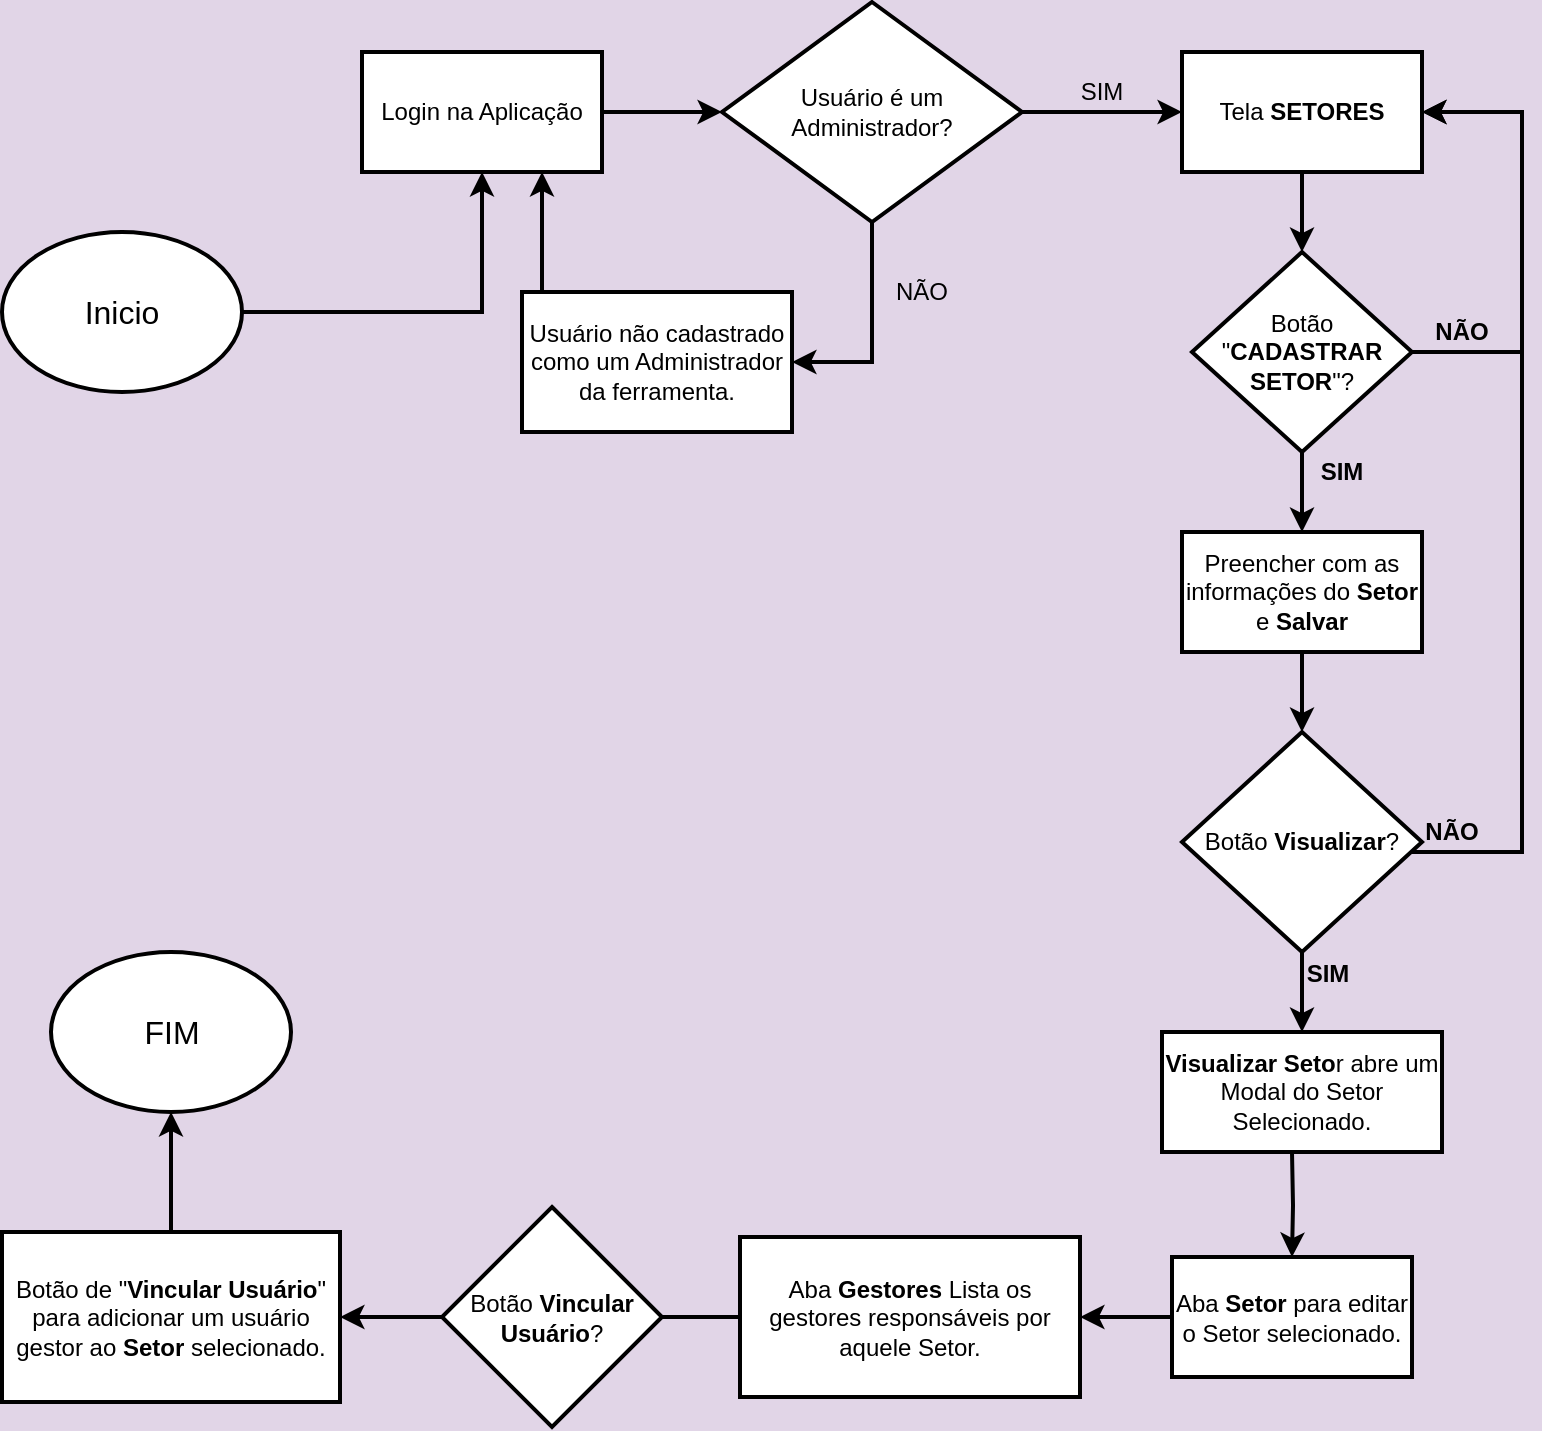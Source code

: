 <mxfile version="14.4.3" type="device" pages="2"><diagram id="ybmppl805WzKTcjxtsdy" name="ProcessoSetores-Admin"><mxGraphModel dx="1296" dy="734" grid="1" gridSize="10" guides="1" tooltips="1" connect="1" arrows="1" fold="1" page="1" pageScale="1" pageWidth="827" pageHeight="1169" background="#E1D5E7" math="0" shadow="0"><root><mxCell id="0"/><mxCell id="1" parent="0"/><mxCell id="wkurmkqhcIpq354lneKo-3" value="" style="edgeStyle=orthogonalEdgeStyle;rounded=0;orthogonalLoop=1;jettySize=auto;html=1;strokeWidth=2;labelPosition=center;verticalLabelPosition=middle;align=center;verticalAlign=middle;" edge="1" parent="1" source="wkurmkqhcIpq354lneKo-1" target="wkurmkqhcIpq354lneKo-2"><mxGeometry relative="1" as="geometry"/></mxCell><mxCell id="wkurmkqhcIpq354lneKo-1" value="&lt;font style=&quot;font-size: 16px&quot;&gt;Inicio&lt;/font&gt;" style="ellipse;whiteSpace=wrap;html=1;strokeWidth=2;labelPosition=center;verticalLabelPosition=middle;align=center;verticalAlign=middle;" vertex="1" parent="1"><mxGeometry x="40" y="240" width="120" height="80" as="geometry"/></mxCell><mxCell id="wkurmkqhcIpq354lneKo-5" value="" style="edgeStyle=orthogonalEdgeStyle;rounded=0;orthogonalLoop=1;jettySize=auto;html=1;strokeWidth=2;labelPosition=center;verticalLabelPosition=middle;align=center;verticalAlign=middle;" edge="1" parent="1" source="wkurmkqhcIpq354lneKo-2" target="wkurmkqhcIpq354lneKo-4"><mxGeometry relative="1" as="geometry"/></mxCell><mxCell id="wkurmkqhcIpq354lneKo-2" value="Login na Aplicação" style="rounded=0;whiteSpace=wrap;html=1;strokeWidth=2;labelPosition=center;verticalLabelPosition=middle;align=center;verticalAlign=middle;" vertex="1" parent="1"><mxGeometry x="220" y="150" width="120" height="60" as="geometry"/></mxCell><mxCell id="wkurmkqhcIpq354lneKo-8" value="" style="edgeStyle=orthogonalEdgeStyle;rounded=0;orthogonalLoop=1;jettySize=auto;html=1;strokeWidth=2;labelPosition=center;verticalLabelPosition=middle;align=center;verticalAlign=middle;" edge="1" parent="1" source="wkurmkqhcIpq354lneKo-4" target="wkurmkqhcIpq354lneKo-6"><mxGeometry relative="1" as="geometry"/></mxCell><mxCell id="wkurmkqhcIpq354lneKo-10" value="" style="edgeStyle=orthogonalEdgeStyle;rounded=0;orthogonalLoop=1;jettySize=auto;html=1;entryX=1;entryY=0.5;entryDx=0;entryDy=0;strokeWidth=2;labelPosition=center;verticalLabelPosition=middle;align=center;verticalAlign=middle;" edge="1" parent="1" source="wkurmkqhcIpq354lneKo-4" target="wkurmkqhcIpq354lneKo-7"><mxGeometry relative="1" as="geometry"><mxPoint x="475" y="360" as="targetPoint"/></mxGeometry></mxCell><mxCell id="wkurmkqhcIpq354lneKo-4" value="Usuário é um Administrador?" style="rhombus;whiteSpace=wrap;html=1;rounded=0;strokeWidth=2;labelPosition=center;verticalLabelPosition=middle;align=center;verticalAlign=middle;" vertex="1" parent="1"><mxGeometry x="400" y="125" width="150" height="110" as="geometry"/></mxCell><mxCell id="wkurmkqhcIpq354lneKo-14" value="" style="edgeStyle=orthogonalEdgeStyle;rounded=0;orthogonalLoop=1;jettySize=auto;html=1;strokeWidth=2;labelPosition=center;verticalLabelPosition=middle;align=center;verticalAlign=middle;" edge="1" parent="1" source="wkurmkqhcIpq354lneKo-29" target="wkurmkqhcIpq354lneKo-13"><mxGeometry relative="1" as="geometry"/></mxCell><mxCell id="wkurmkqhcIpq354lneKo-6" value="Tela &lt;b&gt;SETORES&lt;/b&gt;" style="rounded=0;whiteSpace=wrap;html=1;strokeWidth=2;labelPosition=center;verticalLabelPosition=middle;align=center;verticalAlign=middle;" vertex="1" parent="1"><mxGeometry x="630" y="150" width="120" height="60" as="geometry"/></mxCell><mxCell id="wkurmkqhcIpq354lneKo-7" value="&lt;p&gt;&lt;font style=&quot;font-size: 12px&quot;&gt;Usuário não cadastrado como um Administrador da ferramenta.&lt;/font&gt;&lt;/p&gt;" style="rounded=0;whiteSpace=wrap;html=1;strokeWidth=2;labelPosition=center;verticalLabelPosition=middle;align=center;verticalAlign=middle;" vertex="1" parent="1"><mxGeometry x="300" y="270" width="135" height="70" as="geometry"/></mxCell><mxCell id="wkurmkqhcIpq354lneKo-11" value="SIM" style="text;html=1;strokeColor=none;fillColor=none;align=center;verticalAlign=middle;whiteSpace=wrap;rounded=0;strokeWidth=2;labelPosition=center;verticalLabelPosition=middle;" vertex="1" parent="1"><mxGeometry x="570" y="160" width="40" height="20" as="geometry"/></mxCell><mxCell id="wkurmkqhcIpq354lneKo-12" value="NÃO" style="text;html=1;strokeColor=none;fillColor=none;align=center;verticalAlign=middle;whiteSpace=wrap;rounded=0;strokeWidth=2;labelPosition=center;verticalLabelPosition=middle;" vertex="1" parent="1"><mxGeometry x="480" y="260" width="40" height="20" as="geometry"/></mxCell><mxCell id="wkurmkqhcIpq354lneKo-34" value="" style="edgeStyle=orthogonalEdgeStyle;rounded=0;orthogonalLoop=1;jettySize=auto;html=1;strokeWidth=2;" edge="1" parent="1" source="wkurmkqhcIpq354lneKo-13" target="wkurmkqhcIpq354lneKo-31"><mxGeometry relative="1" as="geometry"/></mxCell><mxCell id="wkurmkqhcIpq354lneKo-13" value="Preencher com as informações do &lt;b&gt;Setor &lt;/b&gt;e&lt;b&gt;&amp;nbsp;Salvar&lt;/b&gt;" style="whiteSpace=wrap;html=1;rounded=0;strokeWidth=2;labelPosition=center;verticalLabelPosition=middle;align=center;verticalAlign=middle;" vertex="1" parent="1"><mxGeometry x="630" y="390" width="120" height="60" as="geometry"/></mxCell><mxCell id="wkurmkqhcIpq354lneKo-16" value="" style="endArrow=classic;html=1;entryX=0.75;entryY=1;entryDx=0;entryDy=0;exitX=0.074;exitY=0.014;exitDx=0;exitDy=0;exitPerimeter=0;strokeWidth=2;labelPosition=center;verticalLabelPosition=middle;align=center;verticalAlign=middle;" edge="1" parent="1" source="wkurmkqhcIpq354lneKo-7" target="wkurmkqhcIpq354lneKo-2"><mxGeometry width="50" height="50" relative="1" as="geometry"><mxPoint x="310" y="250" as="sourcePoint"/><mxPoint x="360" y="250" as="targetPoint"/></mxGeometry></mxCell><mxCell id="wkurmkqhcIpq354lneKo-20" value="" style="edgeStyle=orthogonalEdgeStyle;rounded=0;orthogonalLoop=1;jettySize=auto;html=1;strokeWidth=2;labelPosition=center;verticalLabelPosition=middle;align=center;verticalAlign=middle;" edge="1" parent="1" target="wkurmkqhcIpq354lneKo-19"><mxGeometry relative="1" as="geometry"><mxPoint x="685" y="700" as="sourcePoint"/></mxGeometry></mxCell><mxCell id="wkurmkqhcIpq354lneKo-17" value="&lt;b&gt;Visualizar Seto&lt;/b&gt;r abre um Modal do Setor Selecionado." style="whiteSpace=wrap;html=1;rounded=0;strokeWidth=2;labelPosition=center;verticalLabelPosition=middle;align=center;verticalAlign=middle;" vertex="1" parent="1"><mxGeometry x="620" y="640" width="140" height="60" as="geometry"/></mxCell><mxCell id="wkurmkqhcIpq354lneKo-22" value="" style="edgeStyle=orthogonalEdgeStyle;rounded=0;orthogonalLoop=1;jettySize=auto;html=1;strokeWidth=2;labelPosition=center;verticalLabelPosition=middle;align=center;verticalAlign=middle;" edge="1" parent="1" source="wkurmkqhcIpq354lneKo-19" target="wkurmkqhcIpq354lneKo-21"><mxGeometry relative="1" as="geometry"/></mxCell><mxCell id="wkurmkqhcIpq354lneKo-19" value="Aba &lt;b&gt;Setor &lt;/b&gt;para editar o Setor selecionado." style="whiteSpace=wrap;html=1;rounded=0;strokeWidth=2;labelPosition=center;verticalLabelPosition=middle;align=center;verticalAlign=middle;" vertex="1" parent="1"><mxGeometry x="625" y="752.5" width="120" height="60" as="geometry"/></mxCell><mxCell id="wkurmkqhcIpq354lneKo-36" value="" style="edgeStyle=orthogonalEdgeStyle;rounded=0;orthogonalLoop=1;jettySize=auto;html=1;strokeWidth=2;" edge="1" parent="1" source="wkurmkqhcIpq354lneKo-21" target="wkurmkqhcIpq354lneKo-26"><mxGeometry relative="1" as="geometry"/></mxCell><mxCell id="wkurmkqhcIpq354lneKo-21" value="Aba &lt;b&gt;Gestores &lt;/b&gt;Lista os gestores responsáveis por aquele Setor." style="whiteSpace=wrap;html=1;rounded=0;strokeWidth=2;labelPosition=center;verticalLabelPosition=middle;align=center;verticalAlign=middle;" vertex="1" parent="1"><mxGeometry x="409" y="742.5" width="170" height="80" as="geometry"/></mxCell><mxCell id="A2xa69NC4Z05iqN-c_5Q-2" value="" style="edgeStyle=orthogonalEdgeStyle;rounded=0;orthogonalLoop=1;jettySize=auto;html=1;strokeWidth=2;" edge="1" parent="1" source="wkurmkqhcIpq354lneKo-26" target="A2xa69NC4Z05iqN-c_5Q-1"><mxGeometry relative="1" as="geometry"/></mxCell><mxCell id="wkurmkqhcIpq354lneKo-26" value="&lt;font style=&quot;font-size: 12px&quot;&gt;Botão de &quot;&lt;b&gt;Vincular Usuário&lt;/b&gt;&quot; para adicionar um usuário gestor ao &lt;b&gt;Setor &lt;/b&gt;selecionado.&lt;/font&gt;" style="whiteSpace=wrap;html=1;rounded=0;strokeWidth=2;labelPosition=center;verticalLabelPosition=middle;align=center;verticalAlign=middle;" vertex="1" parent="1"><mxGeometry x="40" y="740" width="169" height="85" as="geometry"/></mxCell><mxCell id="wkurmkqhcIpq354lneKo-42" style="edgeStyle=orthogonalEdgeStyle;rounded=0;orthogonalLoop=1;jettySize=auto;html=1;entryX=1;entryY=0.5;entryDx=0;entryDy=0;strokeWidth=2;" edge="1" parent="1" source="wkurmkqhcIpq354lneKo-29" target="wkurmkqhcIpq354lneKo-6"><mxGeometry relative="1" as="geometry"><Array as="points"><mxPoint x="690" y="300"/><mxPoint x="800" y="300"/><mxPoint x="800" y="180"/></Array></mxGeometry></mxCell><mxCell id="wkurmkqhcIpq354lneKo-29" value="Botão &quot;&lt;b&gt;CADASTRAR SETOR&lt;/b&gt;&quot;?" style="rhombus;whiteSpace=wrap;html=1;strokeWidth=2;" vertex="1" parent="1"><mxGeometry x="635" y="250" width="110" height="100" as="geometry"/></mxCell><mxCell id="wkurmkqhcIpq354lneKo-30" value="" style="edgeStyle=orthogonalEdgeStyle;rounded=0;orthogonalLoop=1;jettySize=auto;html=1;strokeWidth=2;labelPosition=center;verticalLabelPosition=middle;align=center;verticalAlign=middle;" edge="1" parent="1" source="wkurmkqhcIpq354lneKo-6" target="wkurmkqhcIpq354lneKo-29"><mxGeometry relative="1" as="geometry"><mxPoint x="690" y="210" as="sourcePoint"/><mxPoint x="690" y="410" as="targetPoint"/></mxGeometry></mxCell><mxCell id="wkurmkqhcIpq354lneKo-35" value="" style="edgeStyle=orthogonalEdgeStyle;rounded=0;orthogonalLoop=1;jettySize=auto;html=1;strokeWidth=2;" edge="1" parent="1" source="wkurmkqhcIpq354lneKo-31" target="wkurmkqhcIpq354lneKo-17"><mxGeometry relative="1" as="geometry"/></mxCell><mxCell id="wkurmkqhcIpq354lneKo-47" style="edgeStyle=orthogonalEdgeStyle;rounded=0;orthogonalLoop=1;jettySize=auto;html=1;strokeWidth=2;entryX=1;entryY=0.5;entryDx=0;entryDy=0;" edge="1" parent="1" source="wkurmkqhcIpq354lneKo-31" target="wkurmkqhcIpq354lneKo-6"><mxGeometry relative="1" as="geometry"><mxPoint x="800" y="240" as="targetPoint"/><Array as="points"><mxPoint x="690" y="550"/><mxPoint x="800" y="550"/><mxPoint x="800" y="180"/></Array></mxGeometry></mxCell><mxCell id="wkurmkqhcIpq354lneKo-31" value="Botão &lt;b&gt;Visualizar&lt;/b&gt;?" style="rhombus;whiteSpace=wrap;html=1;strokeWidth=2;" vertex="1" parent="1"><mxGeometry x="630" y="490" width="120" height="110" as="geometry"/></mxCell><mxCell id="wkurmkqhcIpq354lneKo-37" value="Botão &lt;b&gt;Vincular Usuário&lt;/b&gt;?" style="rhombus;whiteSpace=wrap;html=1;strokeWidth=2;" vertex="1" parent="1"><mxGeometry x="260" y="727.5" width="110" height="110" as="geometry"/></mxCell><mxCell id="wkurmkqhcIpq354lneKo-43" value="&lt;b&gt;SIM&lt;/b&gt;" style="text;html=1;strokeColor=none;fillColor=none;align=center;verticalAlign=middle;whiteSpace=wrap;rounded=0;" vertex="1" parent="1"><mxGeometry x="690" y="350" width="40" height="20" as="geometry"/></mxCell><mxCell id="wkurmkqhcIpq354lneKo-45" value="NÃO" style="text;html=1;strokeColor=none;fillColor=none;align=center;verticalAlign=middle;whiteSpace=wrap;rounded=0;fontStyle=1" vertex="1" parent="1"><mxGeometry x="750" y="280" width="40" height="20" as="geometry"/></mxCell><mxCell id="wkurmkqhcIpq354lneKo-48" value="NÃO" style="text;html=1;strokeColor=none;fillColor=none;align=center;verticalAlign=middle;whiteSpace=wrap;rounded=0;fontStyle=1" vertex="1" parent="1"><mxGeometry x="745" y="530" width="40" height="20" as="geometry"/></mxCell><mxCell id="wkurmkqhcIpq354lneKo-49" value="&lt;b&gt;SIM&lt;/b&gt;" style="text;html=1;strokeColor=none;fillColor=none;align=center;verticalAlign=middle;whiteSpace=wrap;rounded=0;" vertex="1" parent="1"><mxGeometry x="683" y="601" width="40" height="20" as="geometry"/></mxCell><mxCell id="A2xa69NC4Z05iqN-c_5Q-1" value="&lt;font style=&quot;font-size: 16px&quot;&gt;FIM&lt;/font&gt;" style="ellipse;whiteSpace=wrap;html=1;rounded=0;strokeWidth=2;" vertex="1" parent="1"><mxGeometry x="64.5" y="600" width="120" height="80" as="geometry"/></mxCell></root></mxGraphModel></diagram><diagram id="Oy2bX1gXoKLFSBUXHjo8" name="Page-2"><mxGraphModel dx="1102" dy="624" grid="1" gridSize="10" guides="1" tooltips="1" connect="1" arrows="1" fold="1" page="1" pageScale="1" pageWidth="827" pageHeight="1169" math="0" shadow="0"><root><mxCell id="FI0K2i3-niCoaSdpRFTv-0"/><mxCell id="FI0K2i3-niCoaSdpRFTv-1" parent="FI0K2i3-niCoaSdpRFTv-0"/><mxCell id="NbBGMSxHM4KDiYQPiQ_E-2" value="" style="edgeStyle=orthogonalEdgeStyle;rounded=0;orthogonalLoop=1;jettySize=auto;html=1;strokeWidth=2;" edge="1" parent="FI0K2i3-niCoaSdpRFTv-1" source="NbBGMSxHM4KDiYQPiQ_E-0" target="NbBGMSxHM4KDiYQPiQ_E-1"><mxGeometry relative="1" as="geometry"/></mxCell><mxCell id="NbBGMSxHM4KDiYQPiQ_E-0" value="Inicio" style="ellipse;whiteSpace=wrap;html=1;strokeWidth=2;" vertex="1" parent="FI0K2i3-niCoaSdpRFTv-1"><mxGeometry x="40" y="30" width="120" height="80" as="geometry"/></mxCell><mxCell id="NbBGMSxHM4KDiYQPiQ_E-4" value="" style="edgeStyle=orthogonalEdgeStyle;rounded=0;orthogonalLoop=1;jettySize=auto;html=1;strokeWidth=2;" edge="1" parent="FI0K2i3-niCoaSdpRFTv-1" source="NbBGMSxHM4KDiYQPiQ_E-1" target="NbBGMSxHM4KDiYQPiQ_E-3"><mxGeometry relative="1" as="geometry"/></mxCell><mxCell id="NbBGMSxHM4KDiYQPiQ_E-1" value="Login na Aplicação" style="whiteSpace=wrap;html=1;strokeWidth=2;" vertex="1" parent="FI0K2i3-niCoaSdpRFTv-1"><mxGeometry x="240" y="40" width="120" height="60" as="geometry"/></mxCell><mxCell id="NbBGMSxHM4KDiYQPiQ_E-6" value="" style="edgeStyle=orthogonalEdgeStyle;rounded=0;orthogonalLoop=1;jettySize=auto;html=1;strokeWidth=2;" edge="1" parent="FI0K2i3-niCoaSdpRFTv-1" source="NbBGMSxHM4KDiYQPiQ_E-3" target="NbBGMSxHM4KDiYQPiQ_E-5"><mxGeometry relative="1" as="geometry"/></mxCell><mxCell id="NbBGMSxHM4KDiYQPiQ_E-11" style="edgeStyle=orthogonalEdgeStyle;rounded=0;orthogonalLoop=1;jettySize=auto;html=1;strokeWidth=2;" edge="1" parent="FI0K2i3-niCoaSdpRFTv-1" source="NbBGMSxHM4KDiYQPiQ_E-3"><mxGeometry relative="1" as="geometry"><mxPoint x="310" y="100" as="targetPoint"/><Array as="points"><mxPoint x="500" y="150"/><mxPoint x="310" y="150"/></Array></mxGeometry></mxCell><mxCell id="NbBGMSxHM4KDiYQPiQ_E-3" value="Usuário é Gestor?" style="rhombus;whiteSpace=wrap;html=1;strokeWidth=2;" vertex="1" parent="FI0K2i3-niCoaSdpRFTv-1"><mxGeometry x="460" y="30" width="80" height="80" as="geometry"/></mxCell><mxCell id="NbBGMSxHM4KDiYQPiQ_E-15" value="" style="edgeStyle=orthogonalEdgeStyle;rounded=0;orthogonalLoop=1;jettySize=auto;html=1;strokeWidth=2;" edge="1" parent="FI0K2i3-niCoaSdpRFTv-1" source="NbBGMSxHM4KDiYQPiQ_E-5" target="NbBGMSxHM4KDiYQPiQ_E-14"><mxGeometry relative="1" as="geometry"/></mxCell><mxCell id="NbBGMSxHM4KDiYQPiQ_E-5" value="Tela Inicial de Gestores, Listagem dos Gestores do Setor do Usuário Logado" style="whiteSpace=wrap;html=1;strokeWidth=2;" vertex="1" parent="FI0K2i3-niCoaSdpRFTv-1"><mxGeometry x="600" y="20" width="120" height="100" as="geometry"/></mxCell><mxCell id="NbBGMSxHM4KDiYQPiQ_E-7" value="SIM" style="text;html=1;strokeColor=none;fillColor=none;align=center;verticalAlign=middle;whiteSpace=wrap;rounded=0;fontStyle=1" vertex="1" parent="FI0K2i3-niCoaSdpRFTv-1"><mxGeometry x="540" y="50" width="40" height="20" as="geometry"/></mxCell><mxCell id="NbBGMSxHM4KDiYQPiQ_E-12" value="NÃO" style="text;html=1;align=center;verticalAlign=middle;resizable=0;points=[];autosize=1;fontStyle=1" vertex="1" parent="FI0K2i3-niCoaSdpRFTv-1"><mxGeometry x="460" y="120" width="40" height="20" as="geometry"/></mxCell><mxCell id="NbBGMSxHM4KDiYQPiQ_E-16" style="edgeStyle=orthogonalEdgeStyle;rounded=0;orthogonalLoop=1;jettySize=auto;html=1;entryX=1;entryY=0.5;entryDx=0;entryDy=0;strokeWidth=2;" edge="1" parent="FI0K2i3-niCoaSdpRFTv-1" source="NbBGMSxHM4KDiYQPiQ_E-14" target="NbBGMSxHM4KDiYQPiQ_E-5"><mxGeometry relative="1" as="geometry"><Array as="points"><mxPoint x="750" y="230"/><mxPoint x="750" y="70"/></Array></mxGeometry></mxCell><mxCell id="NbBGMSxHM4KDiYQPiQ_E-19" value="" style="edgeStyle=orthogonalEdgeStyle;rounded=0;orthogonalLoop=1;jettySize=auto;html=1;strokeWidth=2;" edge="1" parent="FI0K2i3-niCoaSdpRFTv-1" source="NbBGMSxHM4KDiYQPiQ_E-14" target="NbBGMSxHM4KDiYQPiQ_E-18"><mxGeometry relative="1" as="geometry"/></mxCell><mxCell id="NbBGMSxHM4KDiYQPiQ_E-14" value="Botão &quot;Vincular Gestor&quot; ?" style="rhombus;whiteSpace=wrap;html=1;strokeWidth=2;" vertex="1" parent="FI0K2i3-niCoaSdpRFTv-1"><mxGeometry x="610" y="180" width="100" height="100" as="geometry"/></mxCell><mxCell id="NbBGMSxHM4KDiYQPiQ_E-17" value="NÃO" style="text;html=1;strokeColor=none;fillColor=none;align=center;verticalAlign=middle;whiteSpace=wrap;rounded=0;fontStyle=1" vertex="1" parent="FI0K2i3-niCoaSdpRFTv-1"><mxGeometry x="710" y="210" width="40" height="20" as="geometry"/></mxCell><mxCell id="NbBGMSxHM4KDiYQPiQ_E-18" value="Modal para selecionar um Gestor disponível para vinculo ao setor." style="whiteSpace=wrap;html=1;strokeWidth=2;" vertex="1" parent="FI0K2i3-niCoaSdpRFTv-1"><mxGeometry x="600" y="320" width="120" height="60" as="geometry"/></mxCell><mxCell id="NbBGMSxHM4KDiYQPiQ_E-20" value="SIM" style="text;html=1;strokeColor=none;fillColor=none;align=center;verticalAlign=middle;whiteSpace=wrap;rounded=0;fontStyle=1" vertex="1" parent="FI0K2i3-niCoaSdpRFTv-1"><mxGeometry x="620" y="280" width="40" height="20" as="geometry"/></mxCell></root></mxGraphModel></diagram></mxfile>